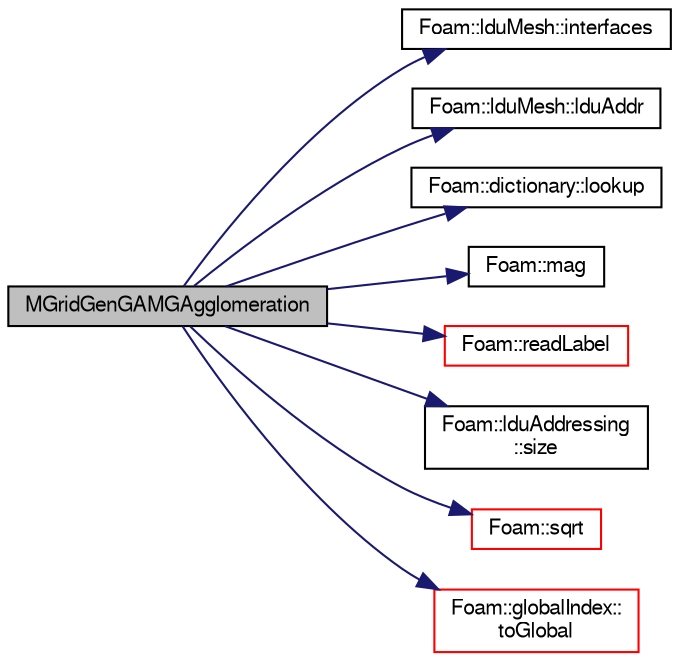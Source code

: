 digraph "MGridGenGAMGAgglomeration"
{
  bgcolor="transparent";
  edge [fontname="FreeSans",fontsize="10",labelfontname="FreeSans",labelfontsize="10"];
  node [fontname="FreeSans",fontsize="10",shape=record];
  rankdir="LR";
  Node1 [label="MGridGenGAMGAgglomeration",height=0.2,width=0.4,color="black", fillcolor="grey75", style="filled" fontcolor="black"];
  Node1 -> Node2 [color="midnightblue",fontsize="10",style="solid",fontname="FreeSans"];
  Node2 [label="Foam::lduMesh::interfaces",height=0.2,width=0.4,color="black",URL="$a01247.html#abc0f20b01dc74c48d4f2da3c399f13b9",tooltip="Return a list of pointers for each patch. "];
  Node1 -> Node3 [color="midnightblue",fontsize="10",style="solid",fontname="FreeSans"];
  Node3 [label="Foam::lduMesh::lduAddr",height=0.2,width=0.4,color="black",URL="$a01247.html#af9d1b76b0bf69742df5ae6ea9ccdc729",tooltip="Return ldu addressing. "];
  Node1 -> Node4 [color="midnightblue",fontsize="10",style="solid",fontname="FreeSans"];
  Node4 [label="Foam::dictionary::lookup",height=0.2,width=0.4,color="black",URL="$a00502.html#a8baab402d653d6e789f67c57e23a5b59",tooltip="Find and return an entry data stream. "];
  Node1 -> Node5 [color="midnightblue",fontsize="10",style="solid",fontname="FreeSans"];
  Node5 [label="Foam::mag",height=0.2,width=0.4,color="black",URL="$a10237.html#a929da2a3fdcf3dacbbe0487d3a330dae"];
  Node1 -> Node6 [color="midnightblue",fontsize="10",style="solid",fontname="FreeSans"];
  Node6 [label="Foam::readLabel",height=0.2,width=0.4,color="red",URL="$a10237.html#abb09fbcf651d29208982dd7a601b606f"];
  Node1 -> Node7 [color="midnightblue",fontsize="10",style="solid",fontname="FreeSans"];
  Node7 [label="Foam::lduAddressing\l::size",height=0.2,width=0.4,color="black",URL="$a01240.html#a65cea301e2d6033c43932d12d91c792f",tooltip="Return number of equations. "];
  Node1 -> Node8 [color="midnightblue",fontsize="10",style="solid",fontname="FreeSans"];
  Node8 [label="Foam::sqrt",height=0.2,width=0.4,color="red",URL="$a10237.html#a8616bd62eebf2342a80222fecb1bda71"];
  Node1 -> Node9 [color="midnightblue",fontsize="10",style="solid",fontname="FreeSans"];
  Node9 [label="Foam::globalIndex::\ltoGlobal",height=0.2,width=0.4,color="red",URL="$a00906.html#a7d52ac47ea25cc49744fc5658630a929",tooltip="From local to global. "];
}
